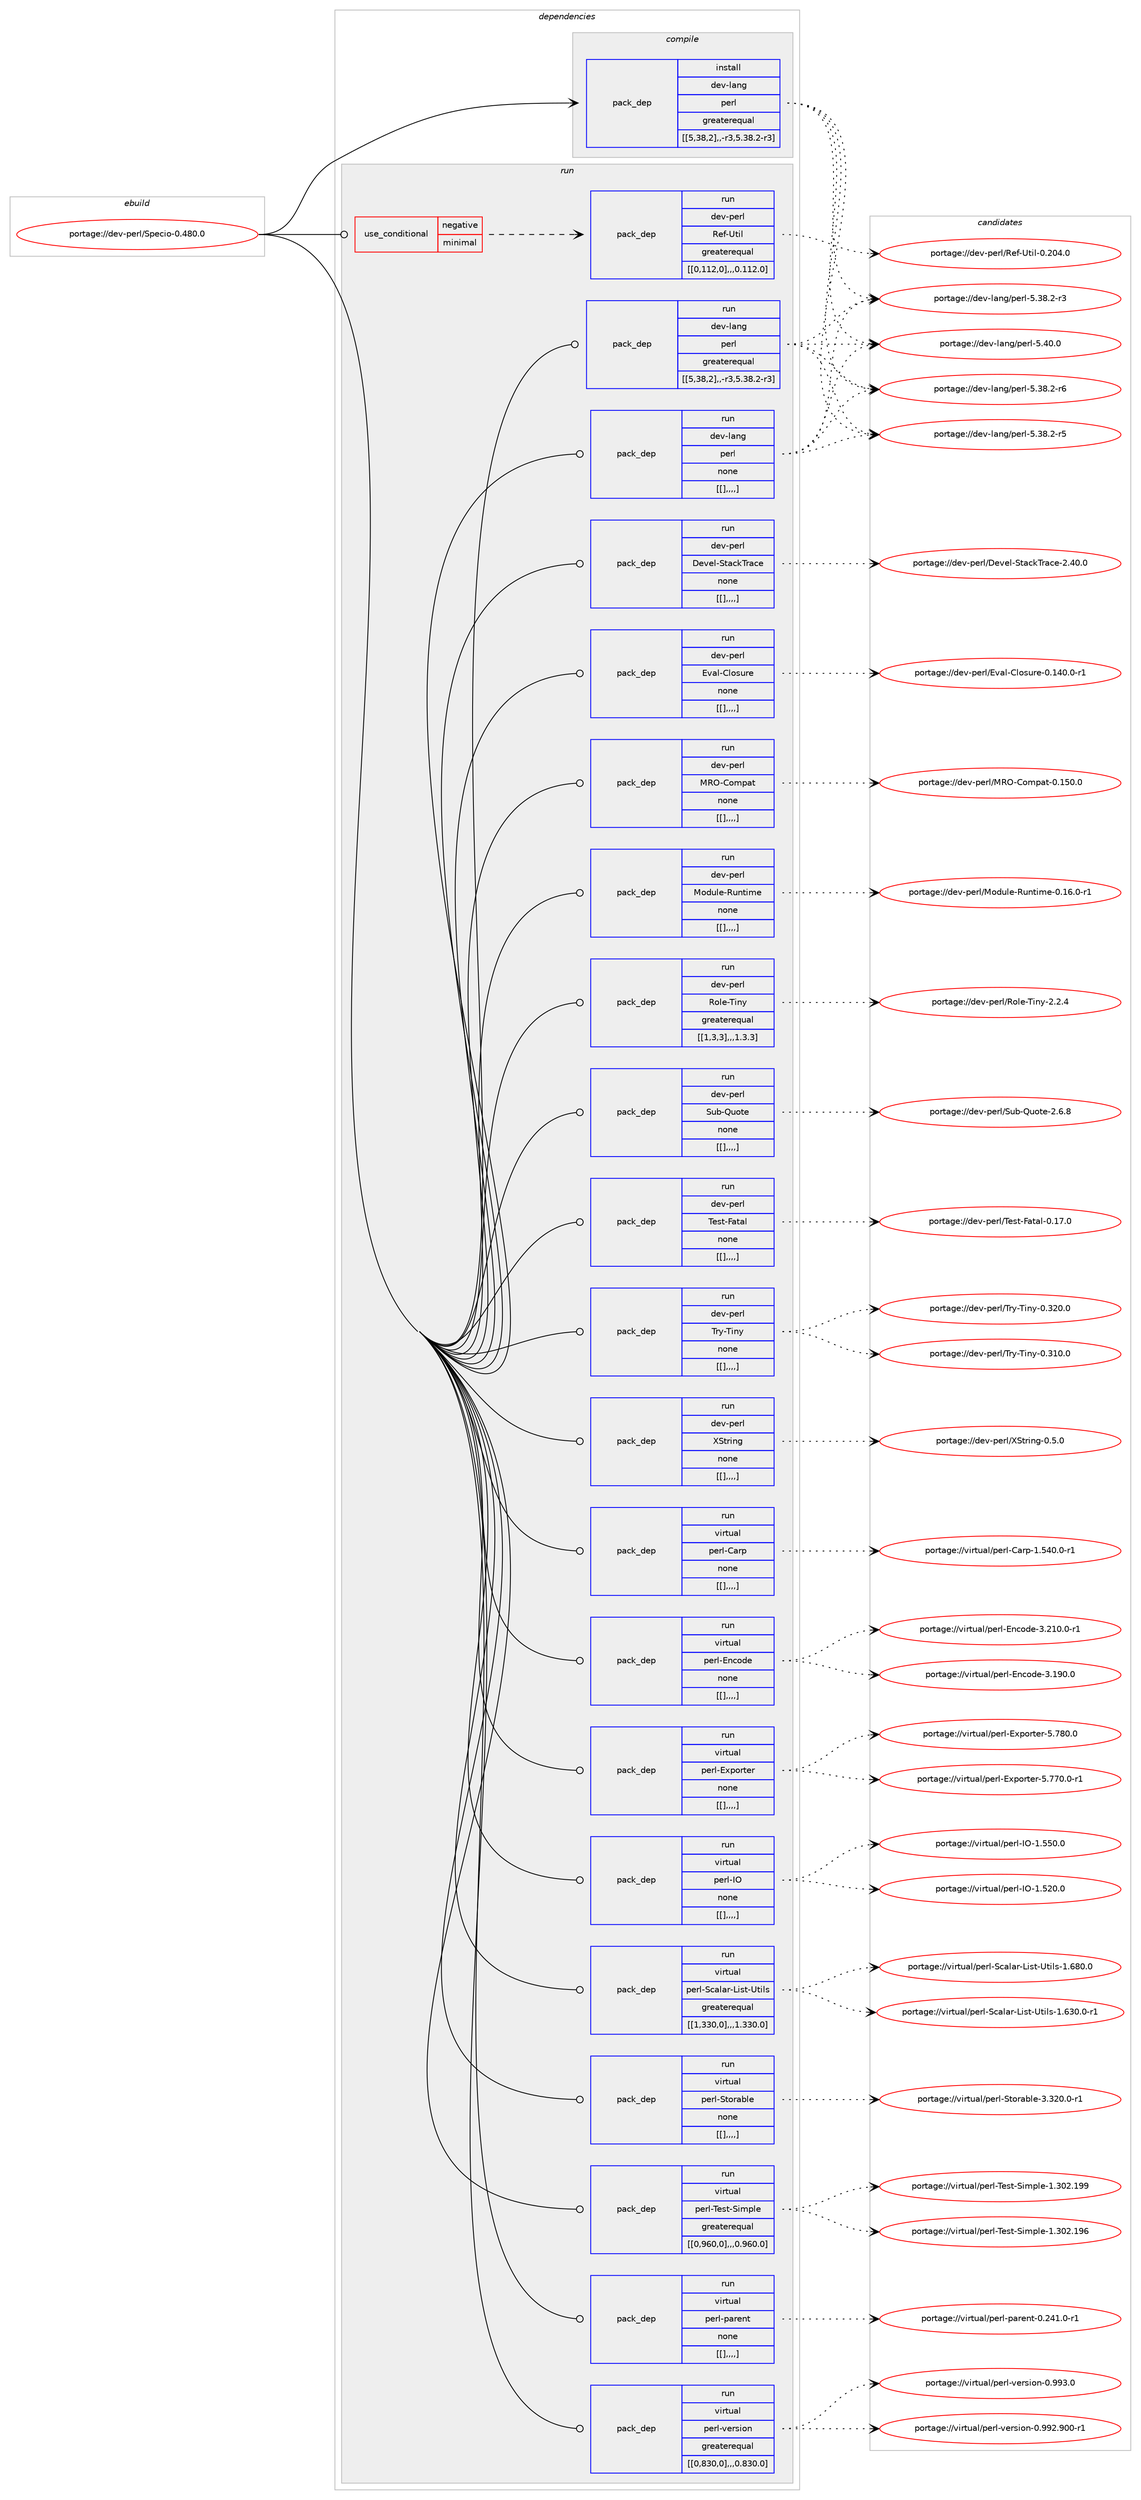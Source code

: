digraph prolog {

# *************
# Graph options
# *************

newrank=true;
concentrate=true;
compound=true;
graph [rankdir=LR,fontname=Helvetica,fontsize=10,ranksep=1.5];#, ranksep=2.5, nodesep=0.2];
edge  [arrowhead=vee];
node  [fontname=Helvetica,fontsize=10];

# **********
# The ebuild
# **********

subgraph cluster_leftcol {
color=gray;
label=<<i>ebuild</i>>;
id [label="portage://dev-perl/Specio-0.480.0", color=red, width=4, href="../dev-perl/Specio-0.480.0.svg"];
}

# ****************
# The dependencies
# ****************

subgraph cluster_midcol {
color=gray;
label=<<i>dependencies</i>>;
subgraph cluster_compile {
fillcolor="#eeeeee";
style=filled;
label=<<i>compile</i>>;
subgraph pack108026 {
dependency141266 [label=<<TABLE BORDER="0" CELLBORDER="1" CELLSPACING="0" CELLPADDING="4" WIDTH="220"><TR><TD ROWSPAN="6" CELLPADDING="30">pack_dep</TD></TR><TR><TD WIDTH="110">install</TD></TR><TR><TD>dev-lang</TD></TR><TR><TD>perl</TD></TR><TR><TD>greaterequal</TD></TR><TR><TD>[[5,38,2],,-r3,5.38.2-r3]</TD></TR></TABLE>>, shape=none, color=blue];
}
id:e -> dependency141266:w [weight=20,style="solid",arrowhead="vee"];
}
subgraph cluster_compileandrun {
fillcolor="#eeeeee";
style=filled;
label=<<i>compile and run</i>>;
}
subgraph cluster_run {
fillcolor="#eeeeee";
style=filled;
label=<<i>run</i>>;
subgraph cond31949 {
dependency141283 [label=<<TABLE BORDER="0" CELLBORDER="1" CELLSPACING="0" CELLPADDING="4"><TR><TD ROWSPAN="3" CELLPADDING="10">use_conditional</TD></TR><TR><TD>negative</TD></TR><TR><TD>minimal</TD></TR></TABLE>>, shape=none, color=red];
subgraph pack108047 {
dependency141314 [label=<<TABLE BORDER="0" CELLBORDER="1" CELLSPACING="0" CELLPADDING="4" WIDTH="220"><TR><TD ROWSPAN="6" CELLPADDING="30">pack_dep</TD></TR><TR><TD WIDTH="110">run</TD></TR><TR><TD>dev-perl</TD></TR><TR><TD>Ref-Util</TD></TR><TR><TD>greaterequal</TD></TR><TR><TD>[[0,112,0],,,0.112.0]</TD></TR></TABLE>>, shape=none, color=blue];
}
dependency141283:e -> dependency141314:w [weight=20,style="dashed",arrowhead="vee"];
}
id:e -> dependency141283:w [weight=20,style="solid",arrowhead="odot"];
subgraph pack108089 {
dependency141363 [label=<<TABLE BORDER="0" CELLBORDER="1" CELLSPACING="0" CELLPADDING="4" WIDTH="220"><TR><TD ROWSPAN="6" CELLPADDING="30">pack_dep</TD></TR><TR><TD WIDTH="110">run</TD></TR><TR><TD>dev-lang</TD></TR><TR><TD>perl</TD></TR><TR><TD>greaterequal</TD></TR><TR><TD>[[5,38,2],,-r3,5.38.2-r3]</TD></TR></TABLE>>, shape=none, color=blue];
}
id:e -> dependency141363:w [weight=20,style="solid",arrowhead="odot"];
subgraph pack108135 {
dependency141430 [label=<<TABLE BORDER="0" CELLBORDER="1" CELLSPACING="0" CELLPADDING="4" WIDTH="220"><TR><TD ROWSPAN="6" CELLPADDING="30">pack_dep</TD></TR><TR><TD WIDTH="110">run</TD></TR><TR><TD>dev-lang</TD></TR><TR><TD>perl</TD></TR><TR><TD>none</TD></TR><TR><TD>[[],,,,]</TD></TR></TABLE>>, shape=none, color=blue];
}
id:e -> dependency141430:w [weight=20,style="solid",arrowhead="odot"];
subgraph pack108197 {
dependency141535 [label=<<TABLE BORDER="0" CELLBORDER="1" CELLSPACING="0" CELLPADDING="4" WIDTH="220"><TR><TD ROWSPAN="6" CELLPADDING="30">pack_dep</TD></TR><TR><TD WIDTH="110">run</TD></TR><TR><TD>dev-perl</TD></TR><TR><TD>Devel-StackTrace</TD></TR><TR><TD>none</TD></TR><TR><TD>[[],,,,]</TD></TR></TABLE>>, shape=none, color=blue];
}
id:e -> dependency141535:w [weight=20,style="solid",arrowhead="odot"];
subgraph pack108307 {
dependency141577 [label=<<TABLE BORDER="0" CELLBORDER="1" CELLSPACING="0" CELLPADDING="4" WIDTH="220"><TR><TD ROWSPAN="6" CELLPADDING="30">pack_dep</TD></TR><TR><TD WIDTH="110">run</TD></TR><TR><TD>dev-perl</TD></TR><TR><TD>Eval-Closure</TD></TR><TR><TD>none</TD></TR><TR><TD>[[],,,,]</TD></TR></TABLE>>, shape=none, color=blue];
}
id:e -> dependency141577:w [weight=20,style="solid",arrowhead="odot"];
subgraph pack108322 {
dependency141593 [label=<<TABLE BORDER="0" CELLBORDER="1" CELLSPACING="0" CELLPADDING="4" WIDTH="220"><TR><TD ROWSPAN="6" CELLPADDING="30">pack_dep</TD></TR><TR><TD WIDTH="110">run</TD></TR><TR><TD>dev-perl</TD></TR><TR><TD>MRO-Compat</TD></TR><TR><TD>none</TD></TR><TR><TD>[[],,,,]</TD></TR></TABLE>>, shape=none, color=blue];
}
id:e -> dependency141593:w [weight=20,style="solid",arrowhead="odot"];
subgraph pack108344 {
dependency141619 [label=<<TABLE BORDER="0" CELLBORDER="1" CELLSPACING="0" CELLPADDING="4" WIDTH="220"><TR><TD ROWSPAN="6" CELLPADDING="30">pack_dep</TD></TR><TR><TD WIDTH="110">run</TD></TR><TR><TD>dev-perl</TD></TR><TR><TD>Module-Runtime</TD></TR><TR><TD>none</TD></TR><TR><TD>[[],,,,]</TD></TR></TABLE>>, shape=none, color=blue];
}
id:e -> dependency141619:w [weight=20,style="solid",arrowhead="odot"];
subgraph pack108363 {
dependency141649 [label=<<TABLE BORDER="0" CELLBORDER="1" CELLSPACING="0" CELLPADDING="4" WIDTH="220"><TR><TD ROWSPAN="6" CELLPADDING="30">pack_dep</TD></TR><TR><TD WIDTH="110">run</TD></TR><TR><TD>dev-perl</TD></TR><TR><TD>Role-Tiny</TD></TR><TR><TD>greaterequal</TD></TR><TR><TD>[[1,3,3],,,1.3.3]</TD></TR></TABLE>>, shape=none, color=blue];
}
id:e -> dependency141649:w [weight=20,style="solid",arrowhead="odot"];
subgraph pack108384 {
dependency141656 [label=<<TABLE BORDER="0" CELLBORDER="1" CELLSPACING="0" CELLPADDING="4" WIDTH="220"><TR><TD ROWSPAN="6" CELLPADDING="30">pack_dep</TD></TR><TR><TD WIDTH="110">run</TD></TR><TR><TD>dev-perl</TD></TR><TR><TD>Sub-Quote</TD></TR><TR><TD>none</TD></TR><TR><TD>[[],,,,]</TD></TR></TABLE>>, shape=none, color=blue];
}
id:e -> dependency141656:w [weight=20,style="solid",arrowhead="odot"];
subgraph pack108395 {
dependency141664 [label=<<TABLE BORDER="0" CELLBORDER="1" CELLSPACING="0" CELLPADDING="4" WIDTH="220"><TR><TD ROWSPAN="6" CELLPADDING="30">pack_dep</TD></TR><TR><TD WIDTH="110">run</TD></TR><TR><TD>dev-perl</TD></TR><TR><TD>Test-Fatal</TD></TR><TR><TD>none</TD></TR><TR><TD>[[],,,,]</TD></TR></TABLE>>, shape=none, color=blue];
}
id:e -> dependency141664:w [weight=20,style="solid",arrowhead="odot"];
subgraph pack108398 {
dependency141686 [label=<<TABLE BORDER="0" CELLBORDER="1" CELLSPACING="0" CELLPADDING="4" WIDTH="220"><TR><TD ROWSPAN="6" CELLPADDING="30">pack_dep</TD></TR><TR><TD WIDTH="110">run</TD></TR><TR><TD>dev-perl</TD></TR><TR><TD>Try-Tiny</TD></TR><TR><TD>none</TD></TR><TR><TD>[[],,,,]</TD></TR></TABLE>>, shape=none, color=blue];
}
id:e -> dependency141686:w [weight=20,style="solid",arrowhead="odot"];
subgraph pack108432 {
dependency141729 [label=<<TABLE BORDER="0" CELLBORDER="1" CELLSPACING="0" CELLPADDING="4" WIDTH="220"><TR><TD ROWSPAN="6" CELLPADDING="30">pack_dep</TD></TR><TR><TD WIDTH="110">run</TD></TR><TR><TD>dev-perl</TD></TR><TR><TD>XString</TD></TR><TR><TD>none</TD></TR><TR><TD>[[],,,,]</TD></TR></TABLE>>, shape=none, color=blue];
}
id:e -> dependency141729:w [weight=20,style="solid",arrowhead="odot"];
subgraph pack108474 {
dependency141764 [label=<<TABLE BORDER="0" CELLBORDER="1" CELLSPACING="0" CELLPADDING="4" WIDTH="220"><TR><TD ROWSPAN="6" CELLPADDING="30">pack_dep</TD></TR><TR><TD WIDTH="110">run</TD></TR><TR><TD>virtual</TD></TR><TR><TD>perl-Carp</TD></TR><TR><TD>none</TD></TR><TR><TD>[[],,,,]</TD></TR></TABLE>>, shape=none, color=blue];
}
id:e -> dependency141764:w [weight=20,style="solid",arrowhead="odot"];
subgraph pack108505 {
dependency141774 [label=<<TABLE BORDER="0" CELLBORDER="1" CELLSPACING="0" CELLPADDING="4" WIDTH="220"><TR><TD ROWSPAN="6" CELLPADDING="30">pack_dep</TD></TR><TR><TD WIDTH="110">run</TD></TR><TR><TD>virtual</TD></TR><TR><TD>perl-Encode</TD></TR><TR><TD>none</TD></TR><TR><TD>[[],,,,]</TD></TR></TABLE>>, shape=none, color=blue];
}
id:e -> dependency141774:w [weight=20,style="solid",arrowhead="odot"];
subgraph pack108509 {
dependency141779 [label=<<TABLE BORDER="0" CELLBORDER="1" CELLSPACING="0" CELLPADDING="4" WIDTH="220"><TR><TD ROWSPAN="6" CELLPADDING="30">pack_dep</TD></TR><TR><TD WIDTH="110">run</TD></TR><TR><TD>virtual</TD></TR><TR><TD>perl-Exporter</TD></TR><TR><TD>none</TD></TR><TR><TD>[[],,,,]</TD></TR></TABLE>>, shape=none, color=blue];
}
id:e -> dependency141779:w [weight=20,style="solid",arrowhead="odot"];
subgraph pack108554 {
dependency141859 [label=<<TABLE BORDER="0" CELLBORDER="1" CELLSPACING="0" CELLPADDING="4" WIDTH="220"><TR><TD ROWSPAN="6" CELLPADDING="30">pack_dep</TD></TR><TR><TD WIDTH="110">run</TD></TR><TR><TD>virtual</TD></TR><TR><TD>perl-IO</TD></TR><TR><TD>none</TD></TR><TR><TD>[[],,,,]</TD></TR></TABLE>>, shape=none, color=blue];
}
id:e -> dependency141859:w [weight=20,style="solid",arrowhead="odot"];
subgraph pack108607 {
dependency141896 [label=<<TABLE BORDER="0" CELLBORDER="1" CELLSPACING="0" CELLPADDING="4" WIDTH="220"><TR><TD ROWSPAN="6" CELLPADDING="30">pack_dep</TD></TR><TR><TD WIDTH="110">run</TD></TR><TR><TD>virtual</TD></TR><TR><TD>perl-Scalar-List-Utils</TD></TR><TR><TD>greaterequal</TD></TR><TR><TD>[[1,330,0],,,1.330.0]</TD></TR></TABLE>>, shape=none, color=blue];
}
id:e -> dependency141896:w [weight=20,style="solid",arrowhead="odot"];
subgraph pack108634 {
dependency141929 [label=<<TABLE BORDER="0" CELLBORDER="1" CELLSPACING="0" CELLPADDING="4" WIDTH="220"><TR><TD ROWSPAN="6" CELLPADDING="30">pack_dep</TD></TR><TR><TD WIDTH="110">run</TD></TR><TR><TD>virtual</TD></TR><TR><TD>perl-Storable</TD></TR><TR><TD>none</TD></TR><TR><TD>[[],,,,]</TD></TR></TABLE>>, shape=none, color=blue];
}
id:e -> dependency141929:w [weight=20,style="solid",arrowhead="odot"];
subgraph pack108653 {
dependency141940 [label=<<TABLE BORDER="0" CELLBORDER="1" CELLSPACING="0" CELLPADDING="4" WIDTH="220"><TR><TD ROWSPAN="6" CELLPADDING="30">pack_dep</TD></TR><TR><TD WIDTH="110">run</TD></TR><TR><TD>virtual</TD></TR><TR><TD>perl-Test-Simple</TD></TR><TR><TD>greaterequal</TD></TR><TR><TD>[[0,960,0],,,0.960.0]</TD></TR></TABLE>>, shape=none, color=blue];
}
id:e -> dependency141940:w [weight=20,style="solid",arrowhead="odot"];
subgraph pack108737 {
dependency142017 [label=<<TABLE BORDER="0" CELLBORDER="1" CELLSPACING="0" CELLPADDING="4" WIDTH="220"><TR><TD ROWSPAN="6" CELLPADDING="30">pack_dep</TD></TR><TR><TD WIDTH="110">run</TD></TR><TR><TD>virtual</TD></TR><TR><TD>perl-parent</TD></TR><TR><TD>none</TD></TR><TR><TD>[[],,,,]</TD></TR></TABLE>>, shape=none, color=blue];
}
id:e -> dependency142017:w [weight=20,style="solid",arrowhead="odot"];
subgraph pack108770 {
dependency142073 [label=<<TABLE BORDER="0" CELLBORDER="1" CELLSPACING="0" CELLPADDING="4" WIDTH="220"><TR><TD ROWSPAN="6" CELLPADDING="30">pack_dep</TD></TR><TR><TD WIDTH="110">run</TD></TR><TR><TD>virtual</TD></TR><TR><TD>perl-version</TD></TR><TR><TD>greaterequal</TD></TR><TR><TD>[[0,830,0],,,0.830.0]</TD></TR></TABLE>>, shape=none, color=blue];
}
id:e -> dependency142073:w [weight=20,style="solid",arrowhead="odot"];
}
}

# **************
# The candidates
# **************

subgraph cluster_choices {
rank=same;
color=gray;
label=<<i>candidates</i>>;

subgraph choice108300 {
color=black;
nodesep=1;
choice10010111845108971101034711210111410845534652484648 [label="portage://dev-lang/perl-5.40.0", color=red, width=4,href="../dev-lang/perl-5.40.0.svg"];
choice100101118451089711010347112101114108455346515646504511454 [label="portage://dev-lang/perl-5.38.2-r6", color=red, width=4,href="../dev-lang/perl-5.38.2-r6.svg"];
choice100101118451089711010347112101114108455346515646504511453 [label="portage://dev-lang/perl-5.38.2-r5", color=red, width=4,href="../dev-lang/perl-5.38.2-r5.svg"];
choice100101118451089711010347112101114108455346515646504511451 [label="portage://dev-lang/perl-5.38.2-r3", color=red, width=4,href="../dev-lang/perl-5.38.2-r3.svg"];
dependency141266:e -> choice10010111845108971101034711210111410845534652484648:w [style=dotted,weight="100"];
dependency141266:e -> choice100101118451089711010347112101114108455346515646504511454:w [style=dotted,weight="100"];
dependency141266:e -> choice100101118451089711010347112101114108455346515646504511453:w [style=dotted,weight="100"];
dependency141266:e -> choice100101118451089711010347112101114108455346515646504511451:w [style=dotted,weight="100"];
}
subgraph choice108304 {
color=black;
nodesep=1;
choice10010111845112101114108478210110245851161051084548465048524648 [label="portage://dev-perl/Ref-Util-0.204.0", color=red, width=4,href="../dev-perl/Ref-Util-0.204.0.svg"];
dependency141314:e -> choice10010111845112101114108478210110245851161051084548465048524648:w [style=dotted,weight="100"];
}
subgraph choice108305 {
color=black;
nodesep=1;
choice10010111845108971101034711210111410845534652484648 [label="portage://dev-lang/perl-5.40.0", color=red, width=4,href="../dev-lang/perl-5.40.0.svg"];
choice100101118451089711010347112101114108455346515646504511454 [label="portage://dev-lang/perl-5.38.2-r6", color=red, width=4,href="../dev-lang/perl-5.38.2-r6.svg"];
choice100101118451089711010347112101114108455346515646504511453 [label="portage://dev-lang/perl-5.38.2-r5", color=red, width=4,href="../dev-lang/perl-5.38.2-r5.svg"];
choice100101118451089711010347112101114108455346515646504511451 [label="portage://dev-lang/perl-5.38.2-r3", color=red, width=4,href="../dev-lang/perl-5.38.2-r3.svg"];
dependency141363:e -> choice10010111845108971101034711210111410845534652484648:w [style=dotted,weight="100"];
dependency141363:e -> choice100101118451089711010347112101114108455346515646504511454:w [style=dotted,weight="100"];
dependency141363:e -> choice100101118451089711010347112101114108455346515646504511453:w [style=dotted,weight="100"];
dependency141363:e -> choice100101118451089711010347112101114108455346515646504511451:w [style=dotted,weight="100"];
}
subgraph choice108332 {
color=black;
nodesep=1;
choice10010111845108971101034711210111410845534652484648 [label="portage://dev-lang/perl-5.40.0", color=red, width=4,href="../dev-lang/perl-5.40.0.svg"];
choice100101118451089711010347112101114108455346515646504511454 [label="portage://dev-lang/perl-5.38.2-r6", color=red, width=4,href="../dev-lang/perl-5.38.2-r6.svg"];
choice100101118451089711010347112101114108455346515646504511453 [label="portage://dev-lang/perl-5.38.2-r5", color=red, width=4,href="../dev-lang/perl-5.38.2-r5.svg"];
choice100101118451089711010347112101114108455346515646504511451 [label="portage://dev-lang/perl-5.38.2-r3", color=red, width=4,href="../dev-lang/perl-5.38.2-r3.svg"];
dependency141430:e -> choice10010111845108971101034711210111410845534652484648:w [style=dotted,weight="100"];
dependency141430:e -> choice100101118451089711010347112101114108455346515646504511454:w [style=dotted,weight="100"];
dependency141430:e -> choice100101118451089711010347112101114108455346515646504511453:w [style=dotted,weight="100"];
dependency141430:e -> choice100101118451089711010347112101114108455346515646504511451:w [style=dotted,weight="100"];
}
subgraph choice108337 {
color=black;
nodesep=1;
choice1001011184511210111410847681011181011084583116979910784114979910145504652484648 [label="portage://dev-perl/Devel-StackTrace-2.40.0", color=red, width=4,href="../dev-perl/Devel-StackTrace-2.40.0.svg"];
dependency141535:e -> choice1001011184511210111410847681011181011084583116979910784114979910145504652484648:w [style=dotted,weight="100"];
}
subgraph choice108356 {
color=black;
nodesep=1;
choice10010111845112101114108476911897108456710811111511711410145484649524846484511449 [label="portage://dev-perl/Eval-Closure-0.140.0-r1", color=red, width=4,href="../dev-perl/Eval-Closure-0.140.0-r1.svg"];
dependency141577:e -> choice10010111845112101114108476911897108456710811111511711410145484649524846484511449:w [style=dotted,weight="100"];
}
subgraph choice108363 {
color=black;
nodesep=1;
choice10010111845112101114108477782794567111109112971164548464953484648 [label="portage://dev-perl/MRO-Compat-0.150.0", color=red, width=4,href="../dev-perl/MRO-Compat-0.150.0.svg"];
dependency141593:e -> choice10010111845112101114108477782794567111109112971164548464953484648:w [style=dotted,weight="100"];
}
subgraph choice108378 {
color=black;
nodesep=1;
choice1001011184511210111410847771111001171081014582117110116105109101454846495446484511449 [label="portage://dev-perl/Module-Runtime-0.16.0-r1", color=red, width=4,href="../dev-perl/Module-Runtime-0.16.0-r1.svg"];
dependency141619:e -> choice1001011184511210111410847771111001171081014582117110116105109101454846495446484511449:w [style=dotted,weight="100"];
}
subgraph choice108382 {
color=black;
nodesep=1;
choice1001011184511210111410847821111081014584105110121455046504652 [label="portage://dev-perl/Role-Tiny-2.2.4", color=red, width=4,href="../dev-perl/Role-Tiny-2.2.4.svg"];
dependency141649:e -> choice1001011184511210111410847821111081014584105110121455046504652:w [style=dotted,weight="100"];
}
subgraph choice108399 {
color=black;
nodesep=1;
choice100101118451121011141084783117984581117111116101455046544656 [label="portage://dev-perl/Sub-Quote-2.6.8", color=red, width=4,href="../dev-perl/Sub-Quote-2.6.8.svg"];
dependency141656:e -> choice100101118451121011141084783117984581117111116101455046544656:w [style=dotted,weight="100"];
}
subgraph choice108402 {
color=black;
nodesep=1;
choice1001011184511210111410847841011151164570971169710845484649554648 [label="portage://dev-perl/Test-Fatal-0.17.0", color=red, width=4,href="../dev-perl/Test-Fatal-0.17.0.svg"];
dependency141664:e -> choice1001011184511210111410847841011151164570971169710845484649554648:w [style=dotted,weight="100"];
}
subgraph choice108410 {
color=black;
nodesep=1;
choice10010111845112101114108478411412145841051101214548465150484648 [label="portage://dev-perl/Try-Tiny-0.320.0", color=red, width=4,href="../dev-perl/Try-Tiny-0.320.0.svg"];
choice10010111845112101114108478411412145841051101214548465149484648 [label="portage://dev-perl/Try-Tiny-0.310.0", color=red, width=4,href="../dev-perl/Try-Tiny-0.310.0.svg"];
dependency141686:e -> choice10010111845112101114108478411412145841051101214548465150484648:w [style=dotted,weight="100"];
dependency141686:e -> choice10010111845112101114108478411412145841051101214548465149484648:w [style=dotted,weight="100"];
}
subgraph choice108417 {
color=black;
nodesep=1;
choice10010111845112101114108478883116114105110103454846534648 [label="portage://dev-perl/XString-0.5.0", color=red, width=4,href="../dev-perl/XString-0.5.0.svg"];
dependency141729:e -> choice10010111845112101114108478883116114105110103454846534648:w [style=dotted,weight="100"];
}
subgraph choice108436 {
color=black;
nodesep=1;
choice118105114116117971084711210111410845679711411245494653524846484511449 [label="portage://virtual/perl-Carp-1.540.0-r1", color=red, width=4,href="../virtual/perl-Carp-1.540.0-r1.svg"];
dependency141764:e -> choice118105114116117971084711210111410845679711411245494653524846484511449:w [style=dotted,weight="100"];
}
subgraph choice108445 {
color=black;
nodesep=1;
choice118105114116117971084711210111410845691109911110010145514650494846484511449 [label="portage://virtual/perl-Encode-3.210.0-r1", color=red, width=4,href="../virtual/perl-Encode-3.210.0-r1.svg"];
choice11810511411611797108471121011141084569110991111001014551464957484648 [label="portage://virtual/perl-Encode-3.190.0", color=red, width=4,href="../virtual/perl-Encode-3.190.0.svg"];
dependency141774:e -> choice118105114116117971084711210111410845691109911110010145514650494846484511449:w [style=dotted,weight="100"];
dependency141774:e -> choice11810511411611797108471121011141084569110991111001014551464957484648:w [style=dotted,weight="100"];
}
subgraph choice108473 {
color=black;
nodesep=1;
choice118105114116117971084711210111410845691201121111141161011144553465556484648 [label="portage://virtual/perl-Exporter-5.780.0", color=red, width=4,href="../virtual/perl-Exporter-5.780.0.svg"];
choice1181051141161179710847112101114108456912011211111411610111445534655554846484511449 [label="portage://virtual/perl-Exporter-5.770.0-r1", color=red, width=4,href="../virtual/perl-Exporter-5.770.0-r1.svg"];
dependency141779:e -> choice118105114116117971084711210111410845691201121111141161011144553465556484648:w [style=dotted,weight="100"];
dependency141779:e -> choice1181051141161179710847112101114108456912011211111411610111445534655554846484511449:w [style=dotted,weight="100"];
}
subgraph choice108479 {
color=black;
nodesep=1;
choice11810511411611797108471121011141084573794549465353484648 [label="portage://virtual/perl-IO-1.550.0", color=red, width=4,href="../virtual/perl-IO-1.550.0.svg"];
choice11810511411611797108471121011141084573794549465350484648 [label="portage://virtual/perl-IO-1.520.0", color=red, width=4,href="../virtual/perl-IO-1.520.0.svg"];
dependency141859:e -> choice11810511411611797108471121011141084573794549465353484648:w [style=dotted,weight="100"];
dependency141859:e -> choice11810511411611797108471121011141084573794549465350484648:w [style=dotted,weight="100"];
}
subgraph choice108570 {
color=black;
nodesep=1;
choice11810511411611797108471121011141084583999710897114457610511511645851161051081154549465456484648 [label="portage://virtual/perl-Scalar-List-Utils-1.680.0", color=red, width=4,href="../virtual/perl-Scalar-List-Utils-1.680.0.svg"];
choice118105114116117971084711210111410845839997108971144576105115116458511610510811545494654514846484511449 [label="portage://virtual/perl-Scalar-List-Utils-1.630.0-r1", color=red, width=4,href="../virtual/perl-Scalar-List-Utils-1.630.0-r1.svg"];
dependency141896:e -> choice11810511411611797108471121011141084583999710897114457610511511645851161051081154549465456484648:w [style=dotted,weight="100"];
dependency141896:e -> choice118105114116117971084711210111410845839997108971144576105115116458511610510811545494654514846484511449:w [style=dotted,weight="100"];
}
subgraph choice108573 {
color=black;
nodesep=1;
choice11810511411611797108471121011141084583116111114979810810145514651504846484511449 [label="portage://virtual/perl-Storable-3.320.0-r1", color=red, width=4,href="../virtual/perl-Storable-3.320.0-r1.svg"];
dependency141929:e -> choice11810511411611797108471121011141084583116111114979810810145514651504846484511449:w [style=dotted,weight="100"];
}
subgraph choice108575 {
color=black;
nodesep=1;
choice11810511411611797108471121011141084584101115116458310510911210810145494651485046495757 [label="portage://virtual/perl-Test-Simple-1.302.199", color=red, width=4,href="../virtual/perl-Test-Simple-1.302.199.svg"];
choice11810511411611797108471121011141084584101115116458310510911210810145494651485046495754 [label="portage://virtual/perl-Test-Simple-1.302.196", color=red, width=4,href="../virtual/perl-Test-Simple-1.302.196.svg"];
dependency141940:e -> choice11810511411611797108471121011141084584101115116458310510911210810145494651485046495757:w [style=dotted,weight="100"];
dependency141940:e -> choice11810511411611797108471121011141084584101115116458310510911210810145494651485046495754:w [style=dotted,weight="100"];
}
subgraph choice108577 {
color=black;
nodesep=1;
choice1181051141161179710847112101114108451129711410111011645484650524946484511449 [label="portage://virtual/perl-parent-0.241.0-r1", color=red, width=4,href="../virtual/perl-parent-0.241.0-r1.svg"];
dependency142017:e -> choice1181051141161179710847112101114108451129711410111011645484650524946484511449:w [style=dotted,weight="100"];
}
subgraph choice108579 {
color=black;
nodesep=1;
choice1181051141161179710847112101114108451181011141151051111104548465757514648 [label="portage://virtual/perl-version-0.993.0", color=red, width=4,href="../virtual/perl-version-0.993.0.svg"];
choice118105114116117971084711210111410845118101114115105111110454846575750465748484511449 [label="portage://virtual/perl-version-0.992.900-r1", color=red, width=4,href="../virtual/perl-version-0.992.900-r1.svg"];
dependency142073:e -> choice1181051141161179710847112101114108451181011141151051111104548465757514648:w [style=dotted,weight="100"];
dependency142073:e -> choice118105114116117971084711210111410845118101114115105111110454846575750465748484511449:w [style=dotted,weight="100"];
}
}

}
